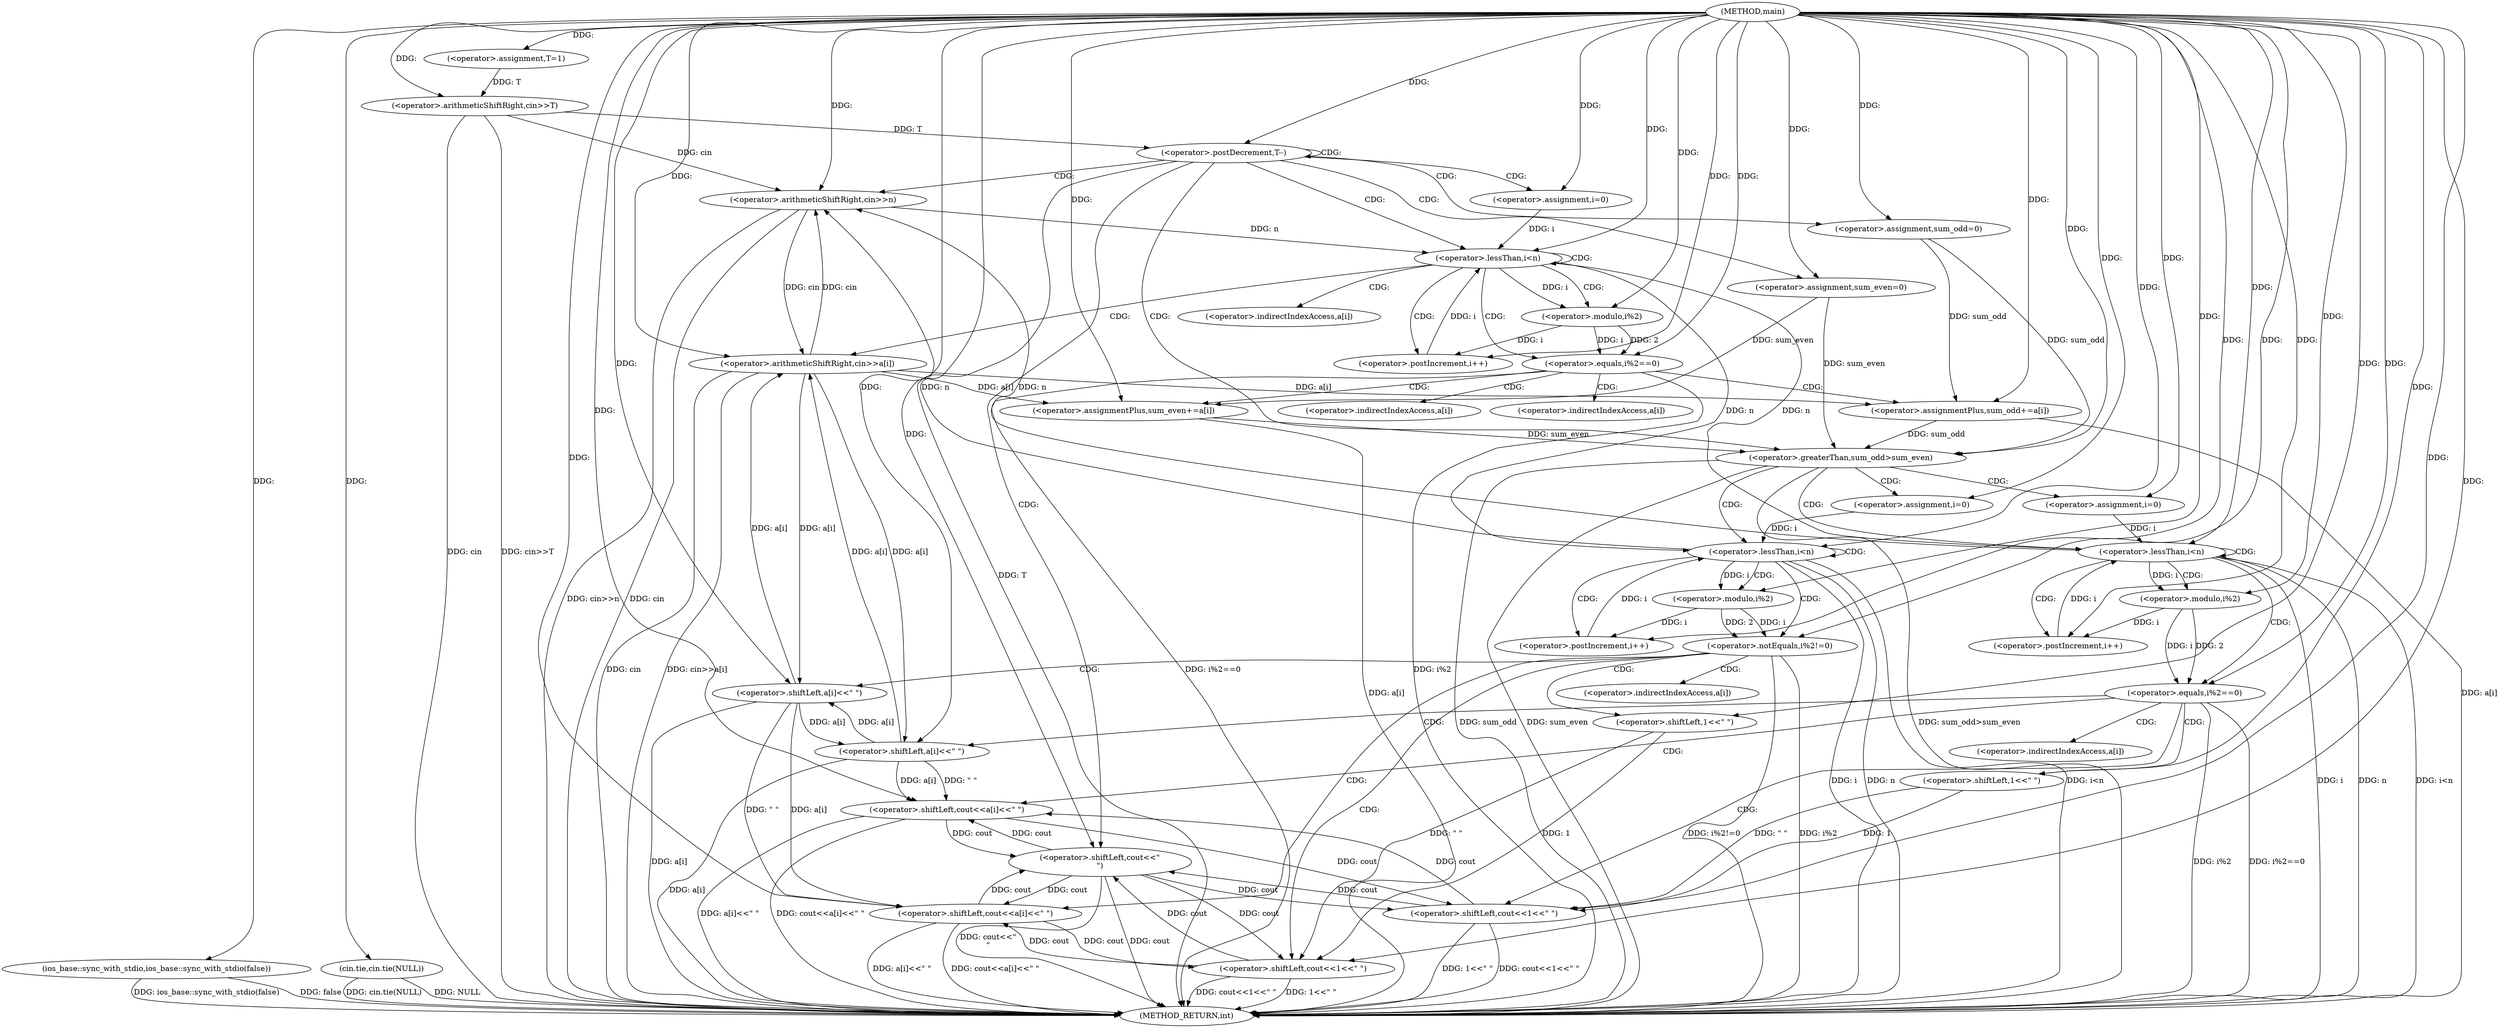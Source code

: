 digraph "main" {  
"1000120" [label = "(METHOD,main)" ]
"1000259" [label = "(METHOD_RETURN,int)" ]
"1000122" [label = "(ios_base::sync_with_stdio,ios_base::sync_with_stdio(false))" ]
"1000124" [label = "(cin.tie,cin.tie(NULL))" ]
"1000127" [label = "(<operator>.assignment,T=1)" ]
"1000130" [label = "(<operator>.arithmeticShiftRight,cin>>T)" ]
"1000134" [label = "(<operator>.postDecrement,T--)" ]
"1000138" [label = "(<operator>.arithmeticShiftRight,cin>>n)" ]
"1000143" [label = "(<operator>.assignment,sum_odd=0)" ]
"1000147" [label = "(<operator>.assignment,sum_even=0)" ]
"1000256" [label = "(<operator>.shiftLeft,cout<<\"\n\")" ]
"1000152" [label = "(<operator>.assignment,i=0)" ]
"1000155" [label = "(<operator>.lessThan,i<n)" ]
"1000158" [label = "(<operator>.postIncrement,i++)" ]
"1000186" [label = "(<operator>.greaterThan,sum_odd>sum_even)" ]
"1000161" [label = "(<operator>.arithmeticShiftRight,cin>>a[i])" ]
"1000167" [label = "(<operator>.equals,i%2==0)" ]
"1000192" [label = "(<operator>.assignment,i=0)" ]
"1000195" [label = "(<operator>.lessThan,i<n)" ]
"1000198" [label = "(<operator>.postIncrement,i++)" ]
"1000173" [label = "(<operator>.assignmentPlus,sum_even+=a[i])" ]
"1000226" [label = "(<operator>.assignment,i=0)" ]
"1000229" [label = "(<operator>.lessThan,i<n)" ]
"1000232" [label = "(<operator>.postIncrement,i++)" ]
"1000168" [label = "(<operator>.modulo,i%2)" ]
"1000180" [label = "(<operator>.assignmentPlus,sum_odd+=a[i])" ]
"1000202" [label = "(<operator>.equals,i%2==0)" ]
"1000208" [label = "(<operator>.shiftLeft,cout<<1<<\" \")" ]
"1000236" [label = "(<operator>.notEquals,i%2!=0)" ]
"1000203" [label = "(<operator>.modulo,i%2)" ]
"1000215" [label = "(<operator>.shiftLeft,cout<<a[i]<<\" \")" ]
"1000242" [label = "(<operator>.shiftLeft,cout<<1<<\" \")" ]
"1000210" [label = "(<operator>.shiftLeft,1<<\" \")" ]
"1000237" [label = "(<operator>.modulo,i%2)" ]
"1000249" [label = "(<operator>.shiftLeft,cout<<a[i]<<\" \")" ]
"1000217" [label = "(<operator>.shiftLeft,a[i]<<\" \")" ]
"1000244" [label = "(<operator>.shiftLeft,1<<\" \")" ]
"1000251" [label = "(<operator>.shiftLeft,a[i]<<\" \")" ]
"1000163" [label = "(<operator>.indirectIndexAccess,a[i])" ]
"1000175" [label = "(<operator>.indirectIndexAccess,a[i])" ]
"1000182" [label = "(<operator>.indirectIndexAccess,a[i])" ]
"1000218" [label = "(<operator>.indirectIndexAccess,a[i])" ]
"1000252" [label = "(<operator>.indirectIndexAccess,a[i])" ]
  "1000122" -> "1000259"  [ label = "DDG: ios_base::sync_with_stdio(false)"] 
  "1000124" -> "1000259"  [ label = "DDG: cin.tie(NULL)"] 
  "1000130" -> "1000259"  [ label = "DDG: cin"] 
  "1000130" -> "1000259"  [ label = "DDG: cin>>T"] 
  "1000134" -> "1000259"  [ label = "DDG: T"] 
  "1000138" -> "1000259"  [ label = "DDG: cin"] 
  "1000138" -> "1000259"  [ label = "DDG: cin>>n"] 
  "1000186" -> "1000259"  [ label = "DDG: sum_odd"] 
  "1000186" -> "1000259"  [ label = "DDG: sum_even"] 
  "1000186" -> "1000259"  [ label = "DDG: sum_odd>sum_even"] 
  "1000229" -> "1000259"  [ label = "DDG: i"] 
  "1000229" -> "1000259"  [ label = "DDG: n"] 
  "1000229" -> "1000259"  [ label = "DDG: i<n"] 
  "1000236" -> "1000259"  [ label = "DDG: i%2"] 
  "1000236" -> "1000259"  [ label = "DDG: i%2!=0"] 
  "1000251" -> "1000259"  [ label = "DDG: a[i]"] 
  "1000249" -> "1000259"  [ label = "DDG: a[i]<<\" \""] 
  "1000249" -> "1000259"  [ label = "DDG: cout<<a[i]<<\" \""] 
  "1000242" -> "1000259"  [ label = "DDG: 1<<\" \""] 
  "1000242" -> "1000259"  [ label = "DDG: cout<<1<<\" \""] 
  "1000195" -> "1000259"  [ label = "DDG: i"] 
  "1000195" -> "1000259"  [ label = "DDG: n"] 
  "1000195" -> "1000259"  [ label = "DDG: i<n"] 
  "1000256" -> "1000259"  [ label = "DDG: cout"] 
  "1000256" -> "1000259"  [ label = "DDG: cout<<\"\n\""] 
  "1000202" -> "1000259"  [ label = "DDG: i%2"] 
  "1000202" -> "1000259"  [ label = "DDG: i%2==0"] 
  "1000217" -> "1000259"  [ label = "DDG: a[i]"] 
  "1000215" -> "1000259"  [ label = "DDG: a[i]<<\" \""] 
  "1000215" -> "1000259"  [ label = "DDG: cout<<a[i]<<\" \""] 
  "1000208" -> "1000259"  [ label = "DDG: 1<<\" \""] 
  "1000208" -> "1000259"  [ label = "DDG: cout<<1<<\" \""] 
  "1000161" -> "1000259"  [ label = "DDG: cin"] 
  "1000161" -> "1000259"  [ label = "DDG: cin>>a[i]"] 
  "1000167" -> "1000259"  [ label = "DDG: i%2"] 
  "1000167" -> "1000259"  [ label = "DDG: i%2==0"] 
  "1000180" -> "1000259"  [ label = "DDG: a[i]"] 
  "1000173" -> "1000259"  [ label = "DDG: a[i]"] 
  "1000122" -> "1000259"  [ label = "DDG: false"] 
  "1000124" -> "1000259"  [ label = "DDG: NULL"] 
  "1000120" -> "1000127"  [ label = "DDG: "] 
  "1000120" -> "1000122"  [ label = "DDG: "] 
  "1000120" -> "1000124"  [ label = "DDG: "] 
  "1000120" -> "1000130"  [ label = "DDG: "] 
  "1000127" -> "1000130"  [ label = "DDG: T"] 
  "1000130" -> "1000134"  [ label = "DDG: T"] 
  "1000120" -> "1000134"  [ label = "DDG: "] 
  "1000120" -> "1000143"  [ label = "DDG: "] 
  "1000120" -> "1000147"  [ label = "DDG: "] 
  "1000130" -> "1000138"  [ label = "DDG: cin"] 
  "1000161" -> "1000138"  [ label = "DDG: cin"] 
  "1000120" -> "1000138"  [ label = "DDG: "] 
  "1000229" -> "1000138"  [ label = "DDG: n"] 
  "1000195" -> "1000138"  [ label = "DDG: n"] 
  "1000120" -> "1000152"  [ label = "DDG: "] 
  "1000249" -> "1000256"  [ label = "DDG: cout"] 
  "1000242" -> "1000256"  [ label = "DDG: cout"] 
  "1000215" -> "1000256"  [ label = "DDG: cout"] 
  "1000208" -> "1000256"  [ label = "DDG: cout"] 
  "1000120" -> "1000256"  [ label = "DDG: "] 
  "1000152" -> "1000155"  [ label = "DDG: i"] 
  "1000158" -> "1000155"  [ label = "DDG: i"] 
  "1000120" -> "1000155"  [ label = "DDG: "] 
  "1000138" -> "1000155"  [ label = "DDG: n"] 
  "1000168" -> "1000158"  [ label = "DDG: i"] 
  "1000120" -> "1000158"  [ label = "DDG: "] 
  "1000143" -> "1000186"  [ label = "DDG: sum_odd"] 
  "1000180" -> "1000186"  [ label = "DDG: sum_odd"] 
  "1000120" -> "1000186"  [ label = "DDG: "] 
  "1000147" -> "1000186"  [ label = "DDG: sum_even"] 
  "1000173" -> "1000186"  [ label = "DDG: sum_even"] 
  "1000138" -> "1000161"  [ label = "DDG: cin"] 
  "1000120" -> "1000161"  [ label = "DDG: "] 
  "1000251" -> "1000161"  [ label = "DDG: a[i]"] 
  "1000217" -> "1000161"  [ label = "DDG: a[i]"] 
  "1000120" -> "1000192"  [ label = "DDG: "] 
  "1000168" -> "1000167"  [ label = "DDG: 2"] 
  "1000168" -> "1000167"  [ label = "DDG: i"] 
  "1000120" -> "1000167"  [ label = "DDG: "] 
  "1000161" -> "1000173"  [ label = "DDG: a[i]"] 
  "1000192" -> "1000195"  [ label = "DDG: i"] 
  "1000198" -> "1000195"  [ label = "DDG: i"] 
  "1000120" -> "1000195"  [ label = "DDG: "] 
  "1000155" -> "1000195"  [ label = "DDG: n"] 
  "1000203" -> "1000198"  [ label = "DDG: i"] 
  "1000120" -> "1000198"  [ label = "DDG: "] 
  "1000120" -> "1000226"  [ label = "DDG: "] 
  "1000155" -> "1000168"  [ label = "DDG: i"] 
  "1000120" -> "1000168"  [ label = "DDG: "] 
  "1000147" -> "1000173"  [ label = "DDG: sum_even"] 
  "1000120" -> "1000173"  [ label = "DDG: "] 
  "1000161" -> "1000180"  [ label = "DDG: a[i]"] 
  "1000226" -> "1000229"  [ label = "DDG: i"] 
  "1000232" -> "1000229"  [ label = "DDG: i"] 
  "1000120" -> "1000229"  [ label = "DDG: "] 
  "1000155" -> "1000229"  [ label = "DDG: n"] 
  "1000237" -> "1000232"  [ label = "DDG: i"] 
  "1000120" -> "1000232"  [ label = "DDG: "] 
  "1000143" -> "1000180"  [ label = "DDG: sum_odd"] 
  "1000120" -> "1000180"  [ label = "DDG: "] 
  "1000203" -> "1000202"  [ label = "DDG: 2"] 
  "1000203" -> "1000202"  [ label = "DDG: i"] 
  "1000120" -> "1000202"  [ label = "DDG: "] 
  "1000195" -> "1000203"  [ label = "DDG: i"] 
  "1000120" -> "1000203"  [ label = "DDG: "] 
  "1000256" -> "1000208"  [ label = "DDG: cout"] 
  "1000215" -> "1000208"  [ label = "DDG: cout"] 
  "1000120" -> "1000208"  [ label = "DDG: "] 
  "1000210" -> "1000208"  [ label = "DDG: \" \""] 
  "1000210" -> "1000208"  [ label = "DDG: 1"] 
  "1000237" -> "1000236"  [ label = "DDG: 2"] 
  "1000237" -> "1000236"  [ label = "DDG: i"] 
  "1000120" -> "1000236"  [ label = "DDG: "] 
  "1000120" -> "1000210"  [ label = "DDG: "] 
  "1000256" -> "1000215"  [ label = "DDG: cout"] 
  "1000208" -> "1000215"  [ label = "DDG: cout"] 
  "1000120" -> "1000215"  [ label = "DDG: "] 
  "1000217" -> "1000215"  [ label = "DDG: a[i]"] 
  "1000217" -> "1000215"  [ label = "DDG: \" \""] 
  "1000229" -> "1000237"  [ label = "DDG: i"] 
  "1000120" -> "1000237"  [ label = "DDG: "] 
  "1000249" -> "1000242"  [ label = "DDG: cout"] 
  "1000256" -> "1000242"  [ label = "DDG: cout"] 
  "1000120" -> "1000242"  [ label = "DDG: "] 
  "1000244" -> "1000242"  [ label = "DDG: 1"] 
  "1000244" -> "1000242"  [ label = "DDG: \" \""] 
  "1000251" -> "1000217"  [ label = "DDG: a[i]"] 
  "1000161" -> "1000217"  [ label = "DDG: a[i]"] 
  "1000120" -> "1000217"  [ label = "DDG: "] 
  "1000120" -> "1000244"  [ label = "DDG: "] 
  "1000242" -> "1000249"  [ label = "DDG: cout"] 
  "1000256" -> "1000249"  [ label = "DDG: cout"] 
  "1000120" -> "1000249"  [ label = "DDG: "] 
  "1000251" -> "1000249"  [ label = "DDG: \" \""] 
  "1000251" -> "1000249"  [ label = "DDG: a[i]"] 
  "1000217" -> "1000251"  [ label = "DDG: a[i]"] 
  "1000161" -> "1000251"  [ label = "DDG: a[i]"] 
  "1000120" -> "1000251"  [ label = "DDG: "] 
  "1000134" -> "1000152"  [ label = "CDG: "] 
  "1000134" -> "1000186"  [ label = "CDG: "] 
  "1000134" -> "1000143"  [ label = "CDG: "] 
  "1000134" -> "1000155"  [ label = "CDG: "] 
  "1000134" -> "1000147"  [ label = "CDG: "] 
  "1000134" -> "1000256"  [ label = "CDG: "] 
  "1000134" -> "1000138"  [ label = "CDG: "] 
  "1000134" -> "1000134"  [ label = "CDG: "] 
  "1000155" -> "1000161"  [ label = "CDG: "] 
  "1000155" -> "1000163"  [ label = "CDG: "] 
  "1000155" -> "1000168"  [ label = "CDG: "] 
  "1000155" -> "1000167"  [ label = "CDG: "] 
  "1000155" -> "1000158"  [ label = "CDG: "] 
  "1000155" -> "1000155"  [ label = "CDG: "] 
  "1000186" -> "1000195"  [ label = "CDG: "] 
  "1000186" -> "1000229"  [ label = "CDG: "] 
  "1000186" -> "1000192"  [ label = "CDG: "] 
  "1000186" -> "1000226"  [ label = "CDG: "] 
  "1000167" -> "1000182"  [ label = "CDG: "] 
  "1000167" -> "1000180"  [ label = "CDG: "] 
  "1000167" -> "1000173"  [ label = "CDG: "] 
  "1000167" -> "1000175"  [ label = "CDG: "] 
  "1000195" -> "1000195"  [ label = "CDG: "] 
  "1000195" -> "1000203"  [ label = "CDG: "] 
  "1000195" -> "1000202"  [ label = "CDG: "] 
  "1000195" -> "1000198"  [ label = "CDG: "] 
  "1000229" -> "1000229"  [ label = "CDG: "] 
  "1000229" -> "1000236"  [ label = "CDG: "] 
  "1000229" -> "1000237"  [ label = "CDG: "] 
  "1000229" -> "1000232"  [ label = "CDG: "] 
  "1000202" -> "1000208"  [ label = "CDG: "] 
  "1000202" -> "1000210"  [ label = "CDG: "] 
  "1000202" -> "1000215"  [ label = "CDG: "] 
  "1000202" -> "1000218"  [ label = "CDG: "] 
  "1000202" -> "1000217"  [ label = "CDG: "] 
  "1000236" -> "1000244"  [ label = "CDG: "] 
  "1000236" -> "1000251"  [ label = "CDG: "] 
  "1000236" -> "1000242"  [ label = "CDG: "] 
  "1000236" -> "1000252"  [ label = "CDG: "] 
  "1000236" -> "1000249"  [ label = "CDG: "] 
}
